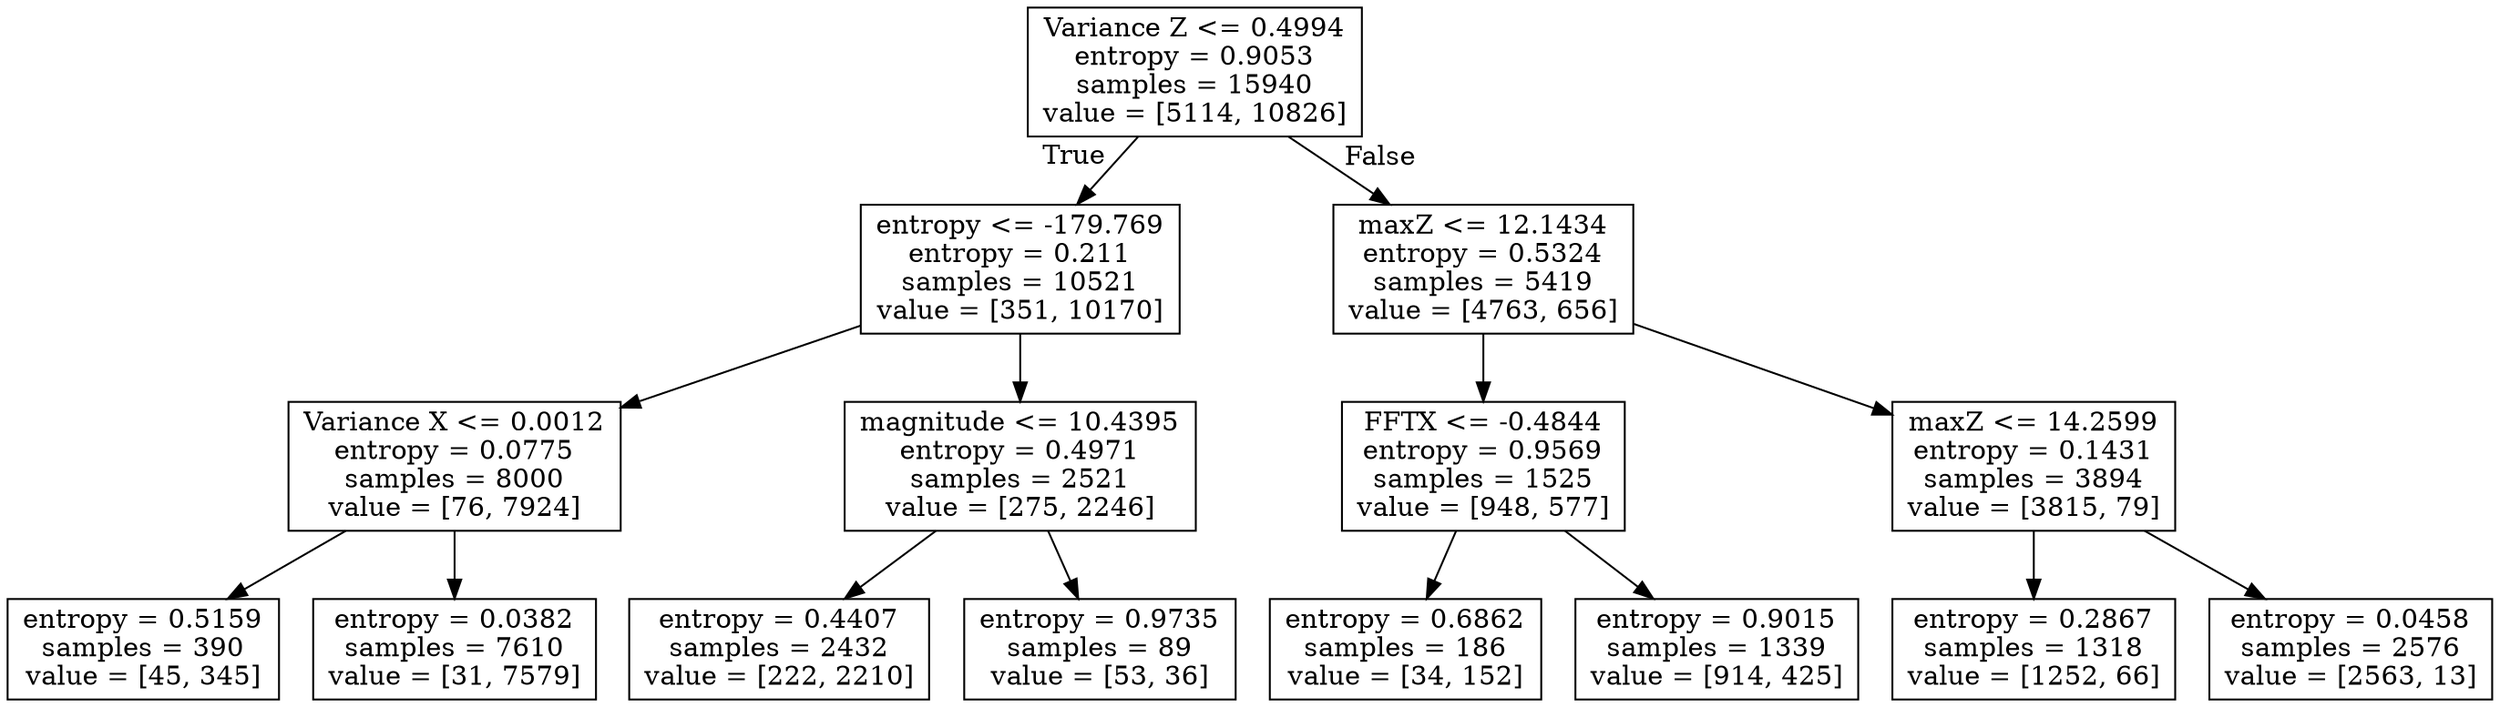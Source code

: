digraph Tree {
node [shape=box] ;
0 [label="Variance Z <= 0.4994\nentropy = 0.9053\nsamples = 15940\nvalue = [5114, 10826]"] ;
1 [label="entropy <= -179.769\nentropy = 0.211\nsamples = 10521\nvalue = [351, 10170]"] ;
0 -> 1 [labeldistance=2.5, labelangle=45, headlabel="True"] ;
2 [label="Variance X <= 0.0012\nentropy = 0.0775\nsamples = 8000\nvalue = [76, 7924]"] ;
1 -> 2 ;
3 [label="entropy = 0.5159\nsamples = 390\nvalue = [45, 345]"] ;
2 -> 3 ;
4 [label="entropy = 0.0382\nsamples = 7610\nvalue = [31, 7579]"] ;
2 -> 4 ;
5 [label="magnitude <= 10.4395\nentropy = 0.4971\nsamples = 2521\nvalue = [275, 2246]"] ;
1 -> 5 ;
6 [label="entropy = 0.4407\nsamples = 2432\nvalue = [222, 2210]"] ;
5 -> 6 ;
7 [label="entropy = 0.9735\nsamples = 89\nvalue = [53, 36]"] ;
5 -> 7 ;
8 [label="maxZ <= 12.1434\nentropy = 0.5324\nsamples = 5419\nvalue = [4763, 656]"] ;
0 -> 8 [labeldistance=2.5, labelangle=-45, headlabel="False"] ;
9 [label="FFTX <= -0.4844\nentropy = 0.9569\nsamples = 1525\nvalue = [948, 577]"] ;
8 -> 9 ;
10 [label="entropy = 0.6862\nsamples = 186\nvalue = [34, 152]"] ;
9 -> 10 ;
11 [label="entropy = 0.9015\nsamples = 1339\nvalue = [914, 425]"] ;
9 -> 11 ;
12 [label="maxZ <= 14.2599\nentropy = 0.1431\nsamples = 3894\nvalue = [3815, 79]"] ;
8 -> 12 ;
13 [label="entropy = 0.2867\nsamples = 1318\nvalue = [1252, 66]"] ;
12 -> 13 ;
14 [label="entropy = 0.0458\nsamples = 2576\nvalue = [2563, 13]"] ;
12 -> 14 ;
}